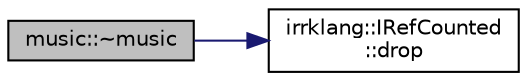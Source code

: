 digraph "music::~music"
{
  bgcolor="transparent";
  edge [fontname="Helvetica",fontsize="10",labelfontname="Helvetica",labelfontsize="10"];
  node [fontname="Helvetica",fontsize="10",shape=record];
  rankdir="LR";
  Node1 [label="music::~music",height=0.2,width=0.4,color="black", fillcolor="grey75", style="filled", fontcolor="black"];
  Node1 -> Node2 [color="midnightblue",fontsize="10",style="solid",fontname="Helvetica"];
  Node2 [label="irrklang::IRefCounted\l::drop",height=0.2,width=0.4,color="black",URL="$classirrklang_1_1IRefCounted.html#a869fe3adc6e49e8da105e95837a565b1",tooltip="When you receive an object in irrKlang (for example an ISound using play2D() or play3D()), and you no longer need the object, you have to call drop(). "];
}
